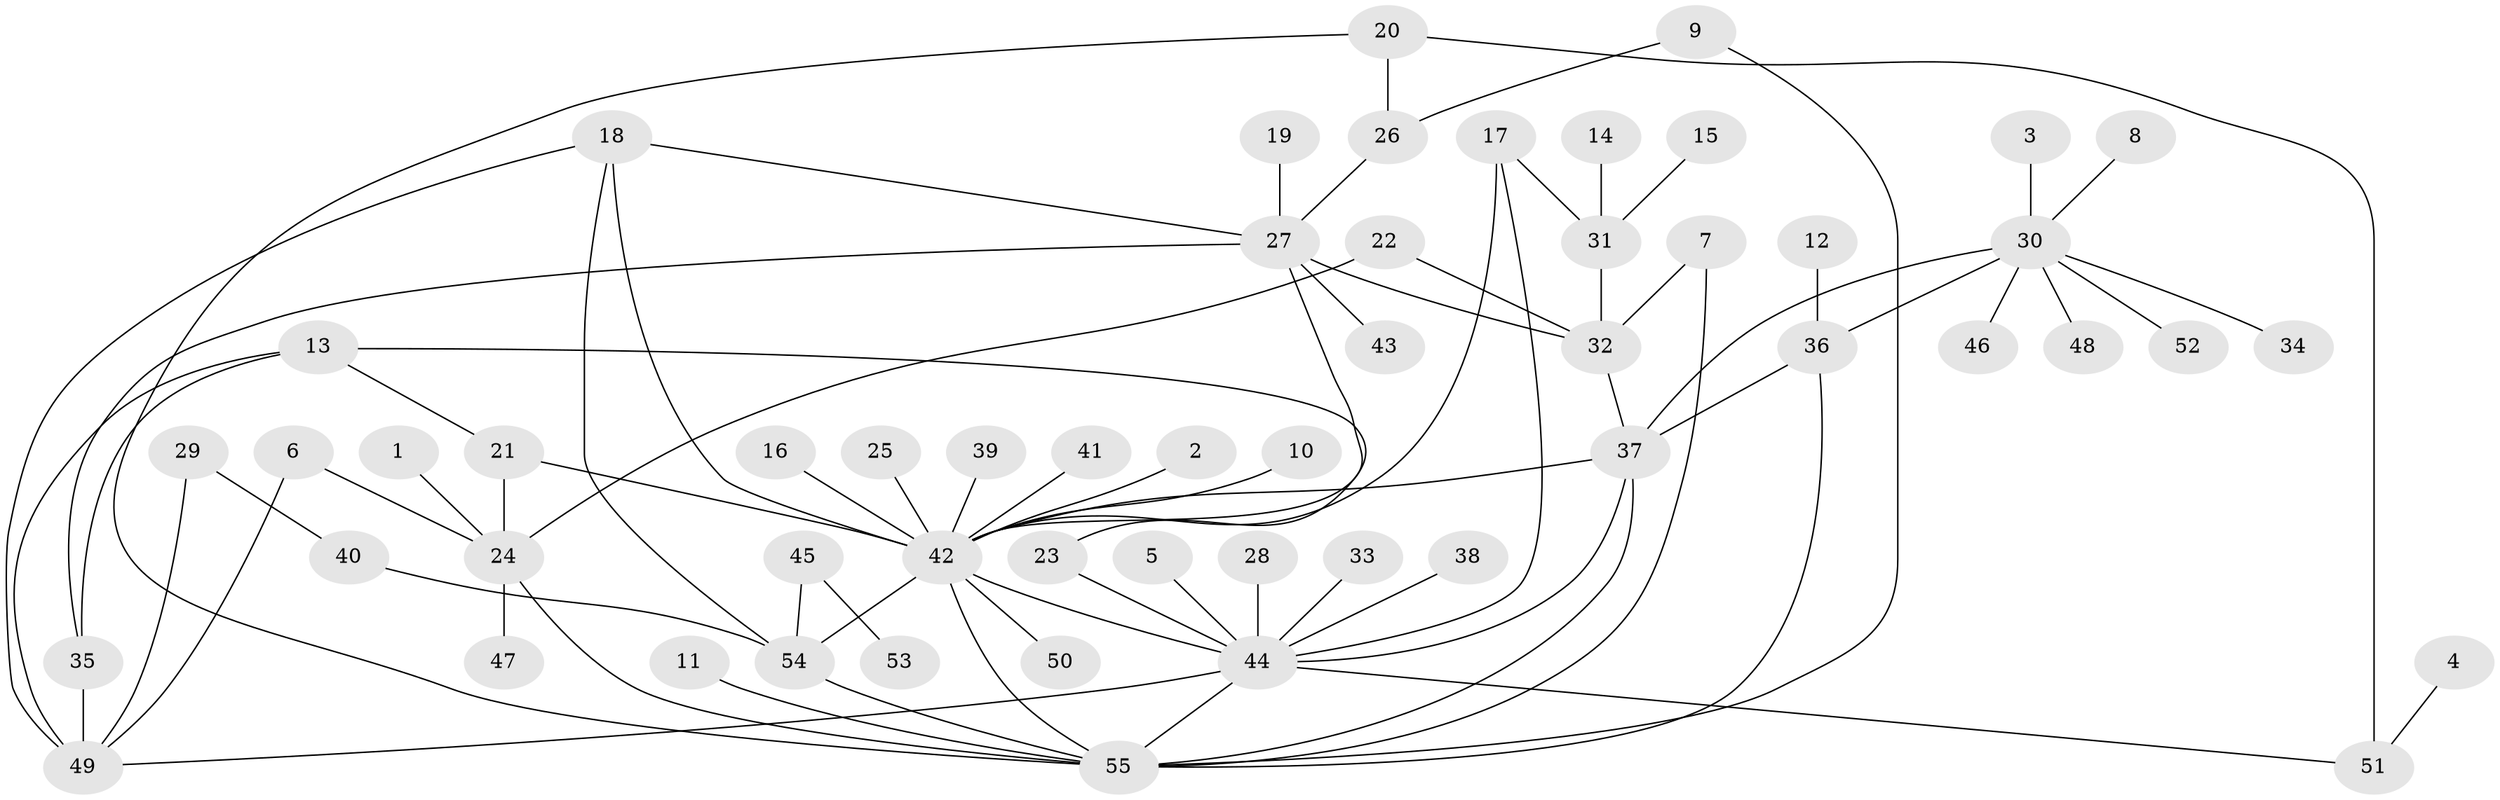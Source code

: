 // original degree distribution, {7: 0.007352941176470588, 14: 0.014705882352941176, 9: 0.022058823529411766, 6: 0.022058823529411766, 5: 0.03676470588235294, 4: 0.051470588235294115, 3: 0.08088235294117647, 18: 0.007352941176470588, 1: 0.5735294117647058, 10: 0.007352941176470588, 2: 0.16911764705882354, 8: 0.007352941176470588}
// Generated by graph-tools (version 1.1) at 2025/36/03/04/25 23:36:54]
// undirected, 55 vertices, 78 edges
graph export_dot {
  node [color=gray90,style=filled];
  1;
  2;
  3;
  4;
  5;
  6;
  7;
  8;
  9;
  10;
  11;
  12;
  13;
  14;
  15;
  16;
  17;
  18;
  19;
  20;
  21;
  22;
  23;
  24;
  25;
  26;
  27;
  28;
  29;
  30;
  31;
  32;
  33;
  34;
  35;
  36;
  37;
  38;
  39;
  40;
  41;
  42;
  43;
  44;
  45;
  46;
  47;
  48;
  49;
  50;
  51;
  52;
  53;
  54;
  55;
  1 -- 24 [weight=1.0];
  2 -- 42 [weight=1.0];
  3 -- 30 [weight=1.0];
  4 -- 51 [weight=1.0];
  5 -- 44 [weight=1.0];
  6 -- 24 [weight=1.0];
  6 -- 49 [weight=1.0];
  7 -- 32 [weight=1.0];
  7 -- 55 [weight=1.0];
  8 -- 30 [weight=1.0];
  9 -- 26 [weight=1.0];
  9 -- 55 [weight=1.0];
  10 -- 42 [weight=1.0];
  11 -- 55 [weight=1.0];
  12 -- 36 [weight=1.0];
  13 -- 21 [weight=1.0];
  13 -- 23 [weight=1.0];
  13 -- 35 [weight=1.0];
  13 -- 49 [weight=1.0];
  14 -- 31 [weight=1.0];
  15 -- 31 [weight=1.0];
  16 -- 42 [weight=1.0];
  17 -- 31 [weight=1.0];
  17 -- 42 [weight=1.0];
  17 -- 44 [weight=1.0];
  18 -- 27 [weight=1.0];
  18 -- 42 [weight=1.0];
  18 -- 49 [weight=1.0];
  18 -- 54 [weight=1.0];
  19 -- 27 [weight=1.0];
  20 -- 26 [weight=1.0];
  20 -- 51 [weight=1.0];
  20 -- 55 [weight=1.0];
  21 -- 24 [weight=1.0];
  21 -- 42 [weight=1.0];
  22 -- 24 [weight=1.0];
  22 -- 32 [weight=1.0];
  23 -- 44 [weight=1.0];
  24 -- 47 [weight=1.0];
  24 -- 55 [weight=1.0];
  25 -- 42 [weight=1.0];
  26 -- 27 [weight=1.0];
  27 -- 32 [weight=1.0];
  27 -- 35 [weight=1.0];
  27 -- 42 [weight=1.0];
  27 -- 43 [weight=1.0];
  28 -- 44 [weight=1.0];
  29 -- 40 [weight=1.0];
  29 -- 49 [weight=1.0];
  30 -- 34 [weight=1.0];
  30 -- 36 [weight=1.0];
  30 -- 37 [weight=1.0];
  30 -- 46 [weight=1.0];
  30 -- 48 [weight=1.0];
  30 -- 52 [weight=1.0];
  31 -- 32 [weight=1.0];
  32 -- 37 [weight=2.0];
  33 -- 44 [weight=1.0];
  35 -- 49 [weight=2.0];
  36 -- 37 [weight=2.0];
  36 -- 55 [weight=1.0];
  37 -- 42 [weight=1.0];
  37 -- 44 [weight=1.0];
  37 -- 55 [weight=1.0];
  38 -- 44 [weight=1.0];
  39 -- 42 [weight=1.0];
  40 -- 54 [weight=1.0];
  41 -- 42 [weight=1.0];
  42 -- 44 [weight=1.0];
  42 -- 50 [weight=1.0];
  42 -- 54 [weight=1.0];
  42 -- 55 [weight=1.0];
  44 -- 49 [weight=1.0];
  44 -- 51 [weight=1.0];
  44 -- 55 [weight=1.0];
  45 -- 53 [weight=1.0];
  45 -- 54 [weight=1.0];
  54 -- 55 [weight=1.0];
}
